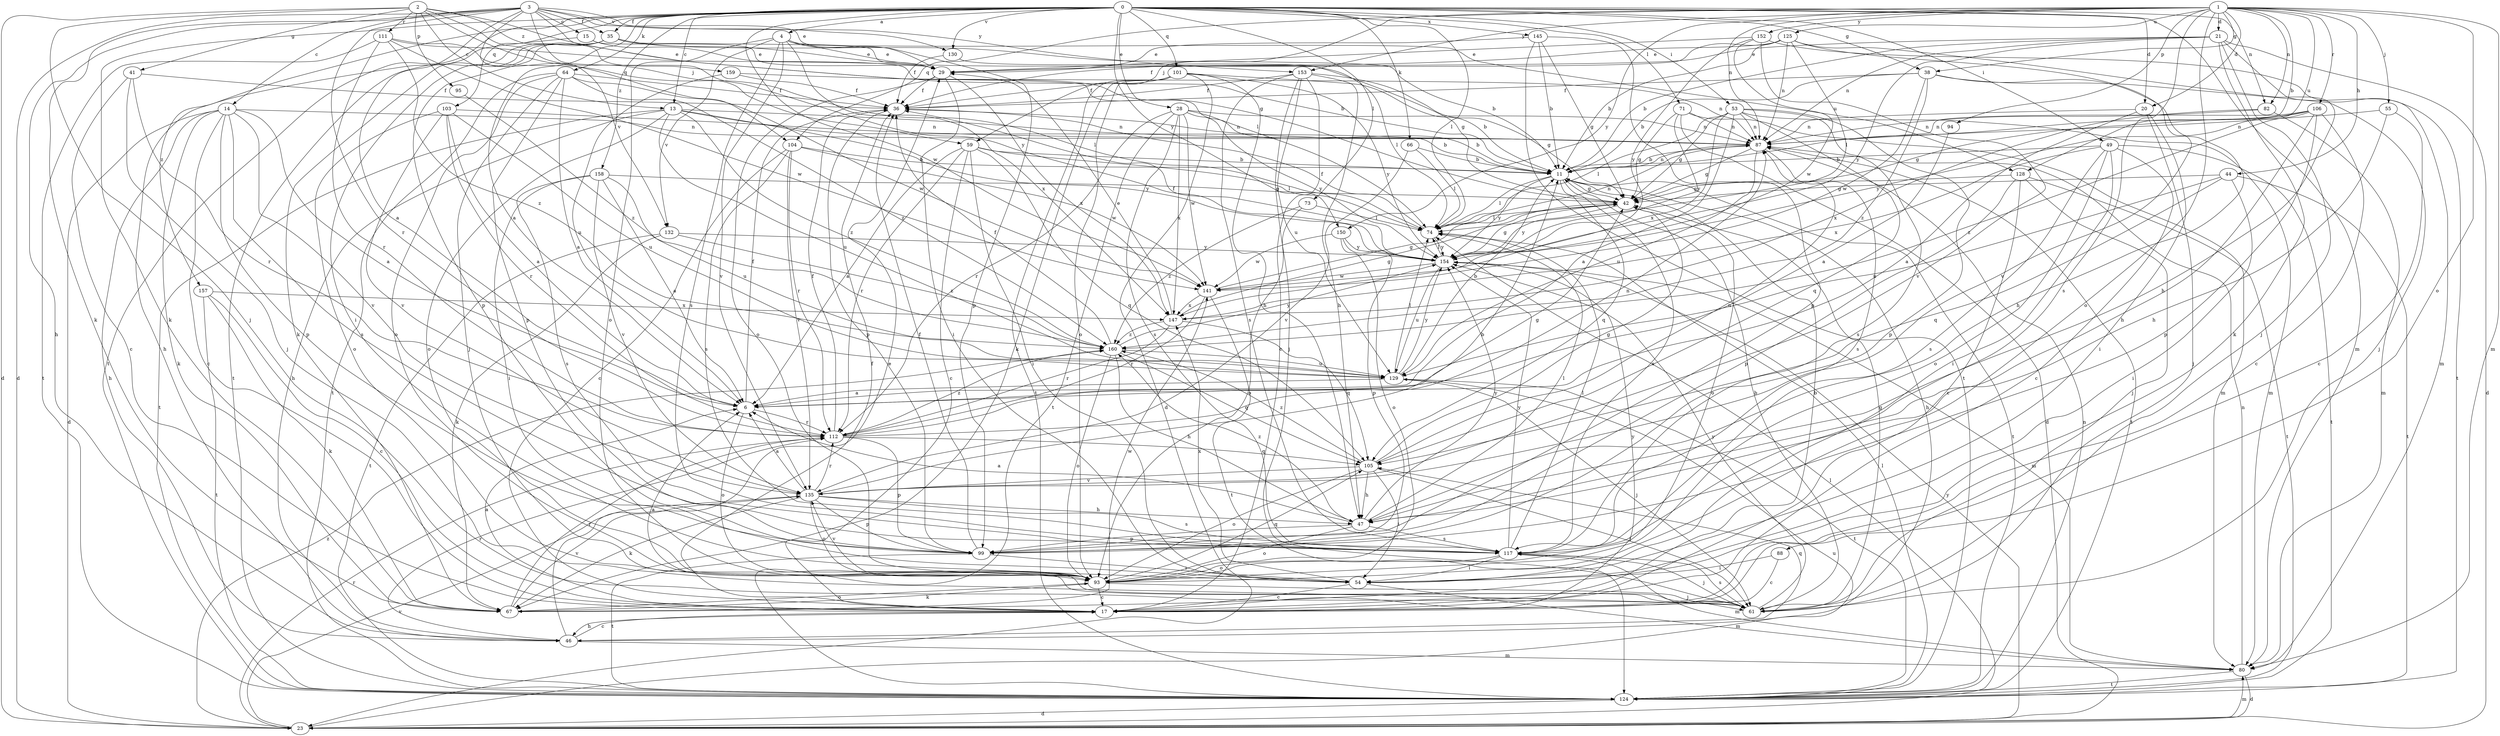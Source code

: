 strict digraph  {
0;
1;
2;
3;
4;
6;
11;
13;
14;
15;
17;
20;
21;
23;
28;
29;
35;
36;
38;
41;
42;
44;
46;
47;
49;
53;
54;
55;
59;
61;
64;
66;
67;
71;
73;
74;
80;
82;
87;
88;
93;
94;
95;
99;
101;
103;
104;
105;
106;
111;
112;
117;
124;
125;
128;
129;
130;
132;
135;
141;
145;
147;
150;
152;
153;
154;
157;
158;
159;
160;
0 -> 4  [label=a];
0 -> 6  [label=a];
0 -> 13  [label=c];
0 -> 20  [label=d];
0 -> 28  [label=e];
0 -> 35  [label=f];
0 -> 38  [label=g];
0 -> 49  [label=i];
0 -> 53  [label=i];
0 -> 64  [label=k];
0 -> 66  [label=k];
0 -> 67  [label=k];
0 -> 71  [label=l];
0 -> 73  [label=l];
0 -> 74  [label=l];
0 -> 80  [label=m];
0 -> 82  [label=n];
0 -> 101  [label=q];
0 -> 103  [label=q];
0 -> 124  [label=t];
0 -> 130  [label=v];
0 -> 141  [label=w];
0 -> 145  [label=x];
0 -> 150  [label=y];
0 -> 157  [label=z];
0 -> 158  [label=z];
1 -> 11  [label=b];
1 -> 20  [label=d];
1 -> 21  [label=d];
1 -> 38  [label=g];
1 -> 44  [label=h];
1 -> 55  [label=j];
1 -> 59  [label=j];
1 -> 80  [label=m];
1 -> 82  [label=n];
1 -> 87  [label=n];
1 -> 88  [label=o];
1 -> 93  [label=o];
1 -> 94  [label=p];
1 -> 104  [label=q];
1 -> 106  [label=r];
1 -> 117  [label=s];
1 -> 125  [label=u];
1 -> 128  [label=u];
1 -> 150  [label=y];
1 -> 152  [label=y];
1 -> 153  [label=y];
2 -> 13  [label=c];
2 -> 23  [label=d];
2 -> 41  [label=g];
2 -> 42  [label=g];
2 -> 59  [label=j];
2 -> 61  [label=j];
2 -> 95  [label=p];
2 -> 104  [label=q];
2 -> 111  [label=r];
2 -> 159  [label=z];
3 -> 6  [label=a];
3 -> 14  [label=c];
3 -> 15  [label=c];
3 -> 23  [label=d];
3 -> 29  [label=e];
3 -> 35  [label=f];
3 -> 46  [label=h];
3 -> 67  [label=k];
3 -> 74  [label=l];
3 -> 112  [label=r];
3 -> 130  [label=v];
3 -> 132  [label=v];
3 -> 153  [label=y];
3 -> 154  [label=y];
4 -> 29  [label=e];
4 -> 93  [label=o];
4 -> 99  [label=p];
4 -> 117  [label=s];
4 -> 128  [label=u];
4 -> 132  [label=v];
4 -> 135  [label=v];
4 -> 147  [label=x];
6 -> 36  [label=f];
6 -> 93  [label=o];
6 -> 112  [label=r];
11 -> 42  [label=g];
11 -> 46  [label=h];
11 -> 74  [label=l];
11 -> 87  [label=n];
11 -> 105  [label=q];
11 -> 117  [label=s];
11 -> 124  [label=t];
11 -> 154  [label=y];
13 -> 11  [label=b];
13 -> 46  [label=h];
13 -> 87  [label=n];
13 -> 93  [label=o];
13 -> 124  [label=t];
13 -> 129  [label=u];
13 -> 154  [label=y];
13 -> 160  [label=z];
14 -> 6  [label=a];
14 -> 17  [label=c];
14 -> 23  [label=d];
14 -> 46  [label=h];
14 -> 67  [label=k];
14 -> 87  [label=n];
14 -> 99  [label=p];
14 -> 117  [label=s];
14 -> 135  [label=v];
15 -> 11  [label=b];
15 -> 29  [label=e];
15 -> 46  [label=h];
17 -> 6  [label=a];
17 -> 11  [label=b];
17 -> 36  [label=f];
17 -> 46  [label=h];
17 -> 154  [label=y];
20 -> 6  [label=a];
20 -> 54  [label=i];
20 -> 61  [label=j];
20 -> 87  [label=n];
21 -> 11  [label=b];
21 -> 23  [label=d];
21 -> 29  [label=e];
21 -> 61  [label=j];
21 -> 67  [label=k];
21 -> 80  [label=m];
21 -> 87  [label=n];
21 -> 154  [label=y];
23 -> 74  [label=l];
23 -> 80  [label=m];
23 -> 112  [label=r];
23 -> 129  [label=u];
23 -> 135  [label=v];
23 -> 154  [label=y];
23 -> 160  [label=z];
28 -> 11  [label=b];
28 -> 87  [label=n];
28 -> 112  [label=r];
28 -> 117  [label=s];
28 -> 124  [label=t];
28 -> 141  [label=w];
28 -> 147  [label=x];
28 -> 154  [label=y];
29 -> 36  [label=f];
29 -> 54  [label=i];
29 -> 93  [label=o];
29 -> 147  [label=x];
35 -> 11  [label=b];
35 -> 29  [label=e];
35 -> 42  [label=g];
35 -> 54  [label=i];
35 -> 67  [label=k];
35 -> 99  [label=p];
35 -> 124  [label=t];
36 -> 87  [label=n];
36 -> 99  [label=p];
38 -> 11  [label=b];
38 -> 36  [label=f];
38 -> 47  [label=h];
38 -> 61  [label=j];
38 -> 141  [label=w];
38 -> 160  [label=z];
41 -> 17  [label=c];
41 -> 36  [label=f];
41 -> 61  [label=j];
41 -> 112  [label=r];
42 -> 74  [label=l];
42 -> 93  [label=o];
42 -> 154  [label=y];
44 -> 42  [label=g];
44 -> 54  [label=i];
44 -> 105  [label=q];
44 -> 124  [label=t];
44 -> 129  [label=u];
46 -> 17  [label=c];
46 -> 29  [label=e];
46 -> 80  [label=m];
46 -> 105  [label=q];
46 -> 112  [label=r];
47 -> 6  [label=a];
47 -> 74  [label=l];
47 -> 93  [label=o];
47 -> 99  [label=p];
47 -> 117  [label=s];
47 -> 154  [label=y];
47 -> 160  [label=z];
49 -> 11  [label=b];
49 -> 17  [label=c];
49 -> 54  [label=i];
49 -> 93  [label=o];
49 -> 117  [label=s];
49 -> 124  [label=t];
49 -> 147  [label=x];
53 -> 6  [label=a];
53 -> 42  [label=g];
53 -> 74  [label=l];
53 -> 80  [label=m];
53 -> 87  [label=n];
53 -> 99  [label=p];
53 -> 105  [label=q];
53 -> 117  [label=s];
53 -> 147  [label=x];
54 -> 17  [label=c];
54 -> 80  [label=m];
54 -> 147  [label=x];
55 -> 17  [label=c];
55 -> 47  [label=h];
55 -> 87  [label=n];
59 -> 6  [label=a];
59 -> 11  [label=b];
59 -> 17  [label=c];
59 -> 54  [label=i];
59 -> 74  [label=l];
59 -> 105  [label=q];
59 -> 112  [label=r];
61 -> 6  [label=a];
61 -> 11  [label=b];
61 -> 42  [label=g];
61 -> 117  [label=s];
61 -> 154  [label=y];
64 -> 6  [label=a];
64 -> 36  [label=f];
64 -> 61  [label=j];
64 -> 93  [label=o];
64 -> 99  [label=p];
64 -> 124  [label=t];
64 -> 141  [label=w];
64 -> 160  [label=z];
66 -> 11  [label=b];
66 -> 74  [label=l];
66 -> 135  [label=v];
67 -> 93  [label=o];
67 -> 112  [label=r];
67 -> 135  [label=v];
67 -> 141  [label=w];
71 -> 23  [label=d];
71 -> 42  [label=g];
71 -> 80  [label=m];
71 -> 87  [label=n];
71 -> 154  [label=y];
73 -> 74  [label=l];
73 -> 93  [label=o];
73 -> 160  [label=z];
74 -> 36  [label=f];
74 -> 87  [label=n];
74 -> 154  [label=y];
80 -> 23  [label=d];
80 -> 87  [label=n];
80 -> 124  [label=t];
82 -> 80  [label=m];
82 -> 87  [label=n];
82 -> 147  [label=x];
87 -> 11  [label=b];
87 -> 42  [label=g];
87 -> 117  [label=s];
87 -> 124  [label=t];
87 -> 129  [label=u];
88 -> 17  [label=c];
88 -> 54  [label=i];
93 -> 17  [label=c];
93 -> 61  [label=j];
93 -> 67  [label=k];
93 -> 105  [label=q];
93 -> 135  [label=v];
94 -> 6  [label=a];
95 -> 160  [label=z];
99 -> 36  [label=f];
99 -> 54  [label=i];
99 -> 124  [label=t];
101 -> 11  [label=b];
101 -> 23  [label=d];
101 -> 36  [label=f];
101 -> 47  [label=h];
101 -> 67  [label=k];
101 -> 93  [label=o];
101 -> 124  [label=t];
101 -> 154  [label=y];
103 -> 6  [label=a];
103 -> 87  [label=n];
103 -> 93  [label=o];
103 -> 112  [label=r];
103 -> 129  [label=u];
103 -> 135  [label=v];
104 -> 11  [label=b];
104 -> 17  [label=c];
104 -> 112  [label=r];
104 -> 117  [label=s];
104 -> 135  [label=v];
104 -> 141  [label=w];
105 -> 42  [label=g];
105 -> 47  [label=h];
105 -> 54  [label=i];
105 -> 61  [label=j];
105 -> 87  [label=n];
105 -> 93  [label=o];
105 -> 135  [label=v];
105 -> 160  [label=z];
106 -> 17  [label=c];
106 -> 42  [label=g];
106 -> 47  [label=h];
106 -> 87  [label=n];
106 -> 99  [label=p];
106 -> 154  [label=y];
106 -> 160  [label=z];
111 -> 29  [label=e];
111 -> 74  [label=l];
111 -> 112  [label=r];
111 -> 124  [label=t];
111 -> 141  [label=w];
111 -> 160  [label=z];
112 -> 36  [label=f];
112 -> 42  [label=g];
112 -> 87  [label=n];
112 -> 99  [label=p];
112 -> 105  [label=q];
112 -> 160  [label=z];
117 -> 54  [label=i];
117 -> 61  [label=j];
117 -> 74  [label=l];
117 -> 80  [label=m];
117 -> 93  [label=o];
117 -> 154  [label=y];
124 -> 23  [label=d];
124 -> 74  [label=l];
124 -> 87  [label=n];
125 -> 11  [label=b];
125 -> 29  [label=e];
125 -> 36  [label=f];
125 -> 47  [label=h];
125 -> 74  [label=l];
125 -> 87  [label=n];
125 -> 135  [label=v];
128 -> 17  [label=c];
128 -> 42  [label=g];
128 -> 61  [label=j];
128 -> 99  [label=p];
128 -> 124  [label=t];
129 -> 6  [label=a];
129 -> 11  [label=b];
129 -> 61  [label=j];
129 -> 74  [label=l];
129 -> 124  [label=t];
129 -> 154  [label=y];
130 -> 36  [label=f];
130 -> 74  [label=l];
132 -> 67  [label=k];
132 -> 124  [label=t];
132 -> 154  [label=y];
132 -> 160  [label=z];
135 -> 6  [label=a];
135 -> 11  [label=b];
135 -> 47  [label=h];
135 -> 67  [label=k];
135 -> 93  [label=o];
135 -> 99  [label=p];
135 -> 112  [label=r];
135 -> 117  [label=s];
141 -> 42  [label=g];
141 -> 112  [label=r];
141 -> 124  [label=t];
141 -> 147  [label=x];
145 -> 11  [label=b];
145 -> 29  [label=e];
145 -> 42  [label=g];
145 -> 99  [label=p];
145 -> 124  [label=t];
147 -> 29  [label=e];
147 -> 42  [label=g];
147 -> 105  [label=q];
147 -> 112  [label=r];
147 -> 160  [label=z];
150 -> 93  [label=o];
150 -> 99  [label=p];
150 -> 141  [label=w];
150 -> 154  [label=y];
152 -> 29  [label=e];
152 -> 124  [label=t];
152 -> 135  [label=v];
152 -> 141  [label=w];
152 -> 154  [label=y];
153 -> 17  [label=c];
153 -> 36  [label=f];
153 -> 42  [label=g];
153 -> 47  [label=h];
153 -> 61  [label=j];
153 -> 117  [label=s];
153 -> 129  [label=u];
154 -> 36  [label=f];
154 -> 42  [label=g];
154 -> 74  [label=l];
154 -> 80  [label=m];
154 -> 129  [label=u];
154 -> 141  [label=w];
157 -> 17  [label=c];
157 -> 67  [label=k];
157 -> 124  [label=t];
157 -> 147  [label=x];
158 -> 6  [label=a];
158 -> 42  [label=g];
158 -> 54  [label=i];
158 -> 117  [label=s];
158 -> 129  [label=u];
158 -> 135  [label=v];
159 -> 36  [label=f];
159 -> 87  [label=n];
159 -> 129  [label=u];
160 -> 36  [label=f];
160 -> 47  [label=h];
160 -> 93  [label=o];
160 -> 105  [label=q];
160 -> 129  [label=u];
160 -> 154  [label=y];
}
